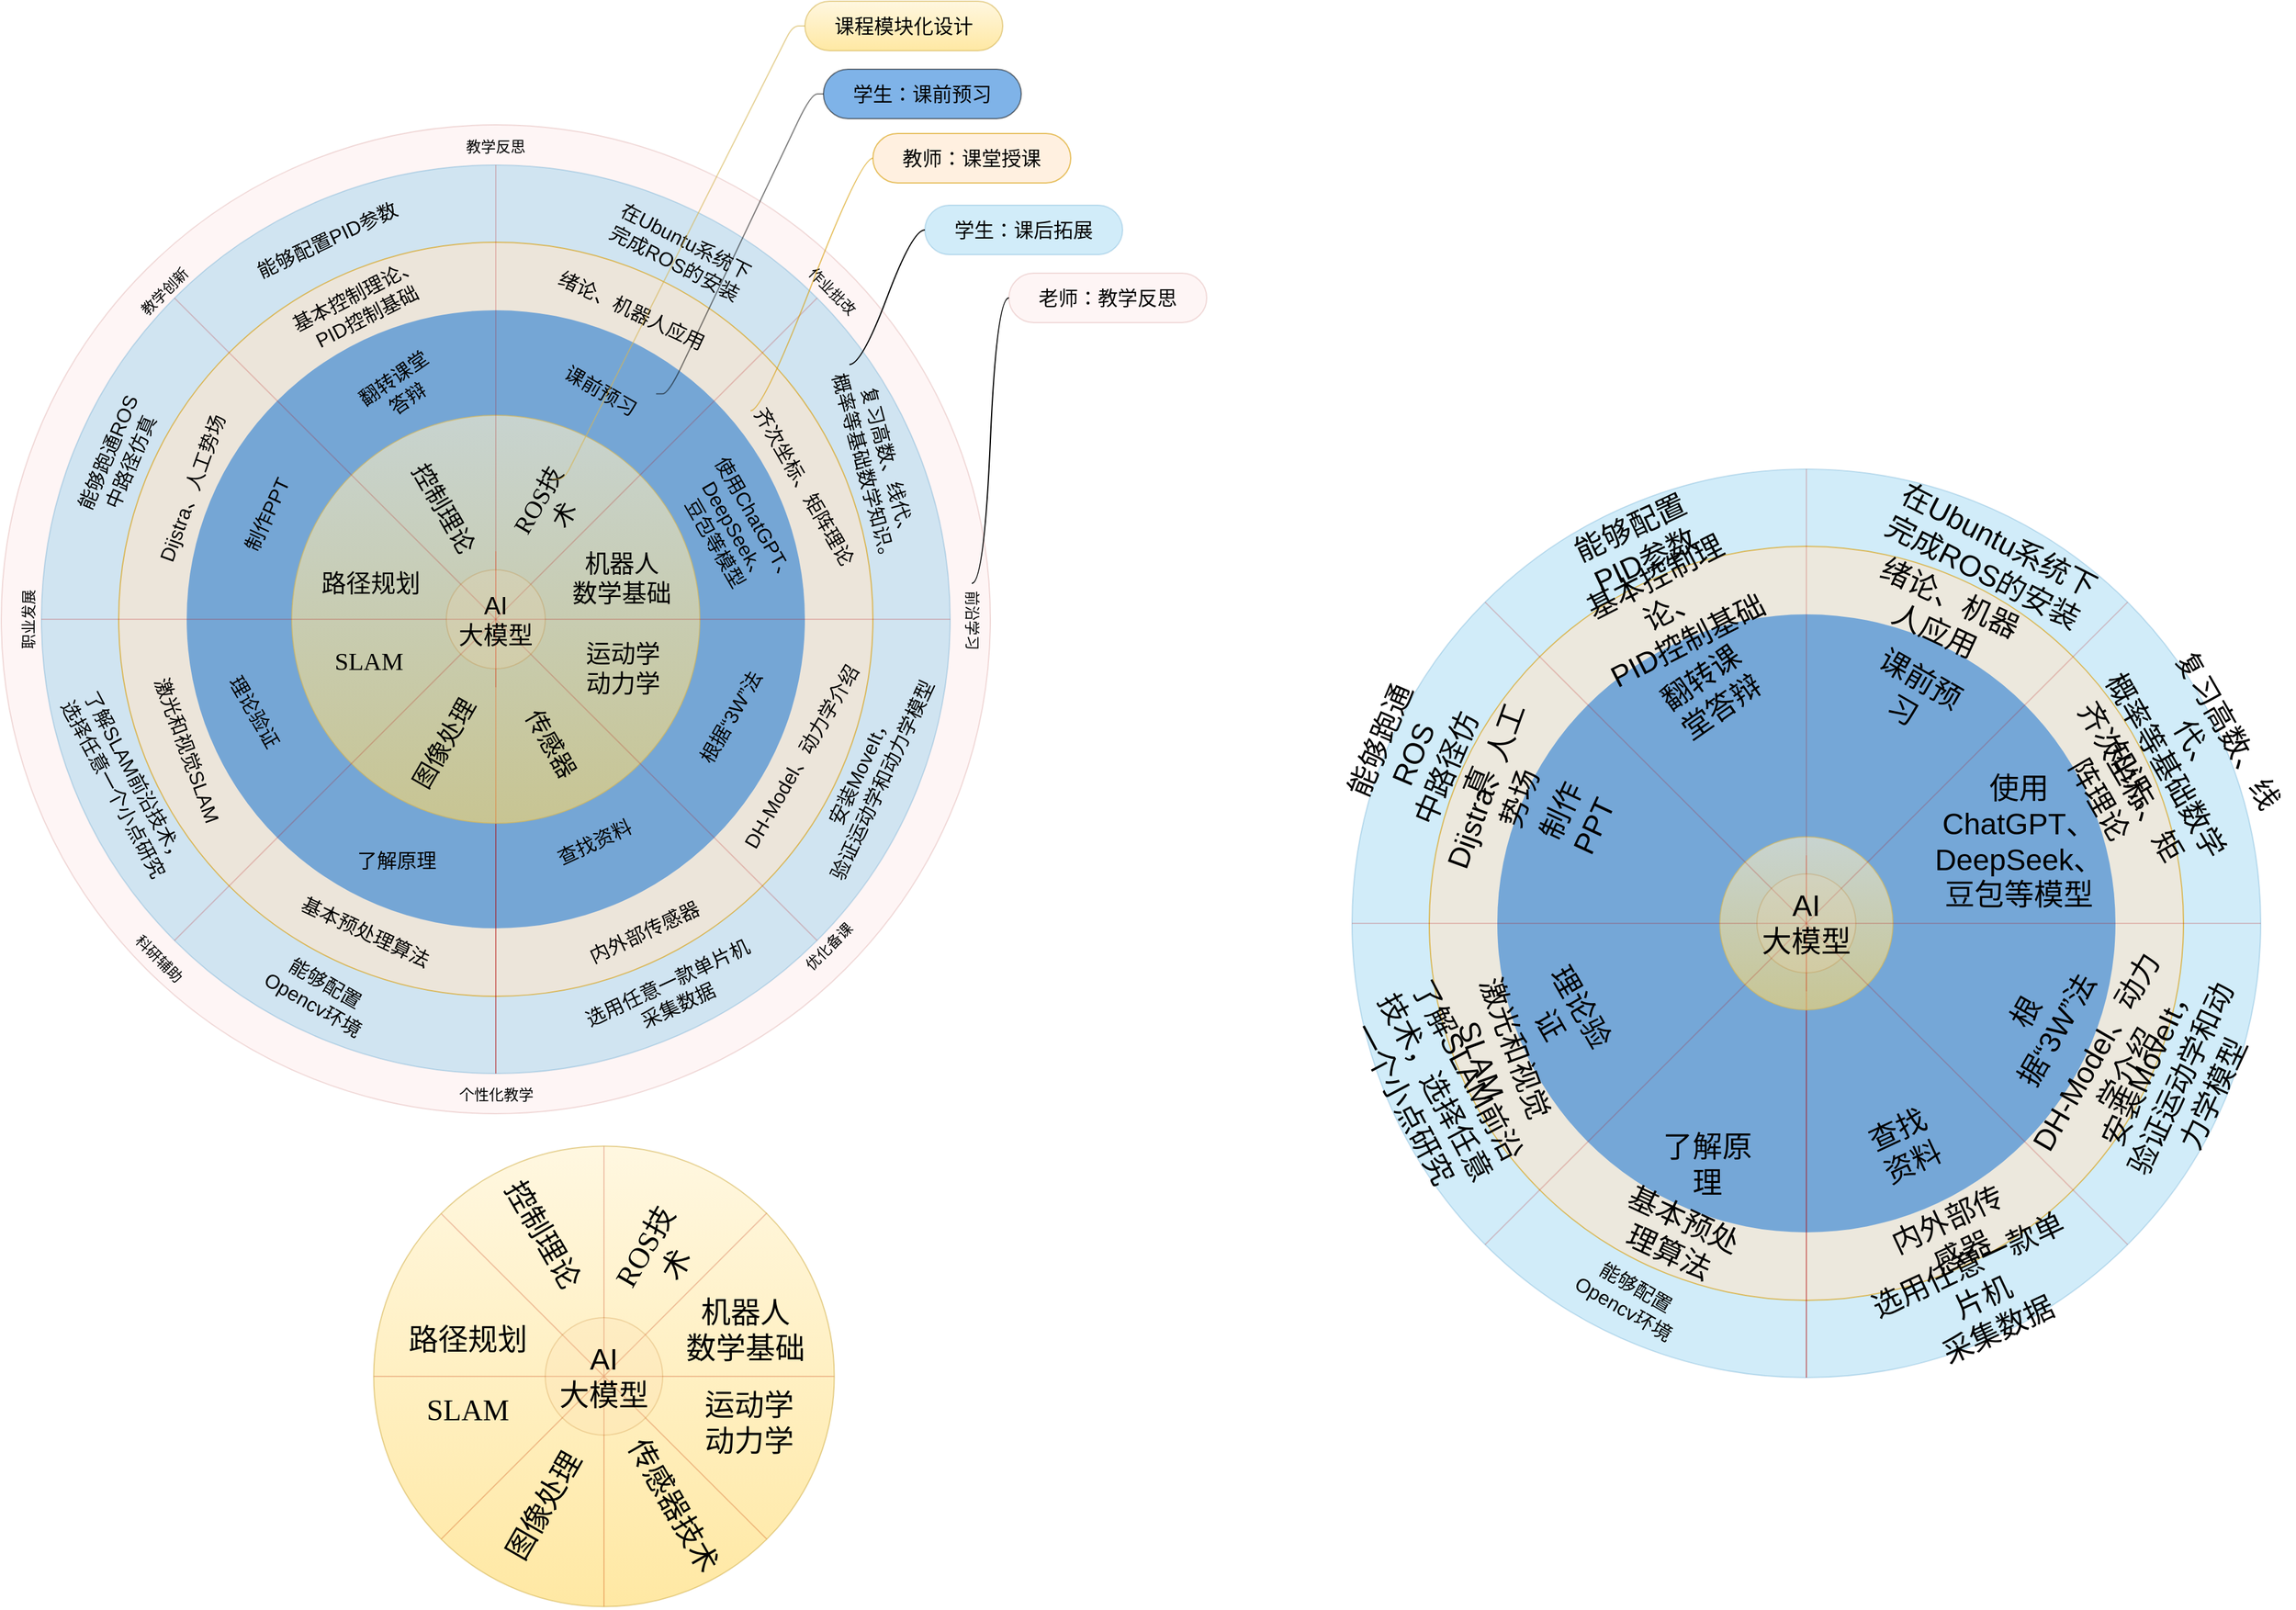 <mxfile version="26.0.14">
  <diagram name="Page-1" id="3e8102d1-ef87-2e61-34e1-82d9a586fe2e">
    <mxGraphModel dx="1434" dy="1596" grid="1" gridSize="10" guides="1" tooltips="1" connect="1" arrows="1" fold="1" page="1" pageScale="1" pageWidth="1100" pageHeight="850" background="none" math="1" shadow="0">
      <root>
        <mxCell id="0" />
        <mxCell id="1" parent="0" />
        <mxCell id="ZP9dMkIUFEcNXo-w45km-23" value="" style="endArrow=none;html=1;rounded=0;entryX=1;entryY=1;entryDx=0;entryDy=0;opacity=50;strokeColor=#B20000;align=center;verticalAlign=middle;fontFamily=Helvetica;fontSize=11;fontColor=default;labelBackgroundColor=default;fillColor=#e51400;exitX=0;exitY=0;exitDx=0;exitDy=0;" edge="1" parent="1" source="ZP9dMkIUFEcNXo-w45km-2" target="ZP9dMkIUFEcNXo-w45km-2">
          <mxGeometry width="50" height="50" relative="1" as="geometry">
            <mxPoint x="531" y="1134" as="sourcePoint" />
            <mxPoint x="794.199" y="870.401" as="targetPoint" />
          </mxGeometry>
        </mxCell>
        <mxCell id="ZP9dMkIUFEcNXo-w45km-21" value="" style="endArrow=none;html=1;rounded=0;entryX=1;entryY=0.5;entryDx=0;entryDy=0;opacity=50;strokeColor=#B20000;align=center;verticalAlign=middle;fontFamily=Helvetica;fontSize=11;fontColor=default;labelBackgroundColor=default;fillColor=#e51400;exitX=0;exitY=0.5;exitDx=0;exitDy=0;" edge="1" parent="1" source="ZP9dMkIUFEcNXo-w45km-2" target="ZP9dMkIUFEcNXo-w45km-2">
          <mxGeometry width="50" height="50" relative="1" as="geometry">
            <mxPoint x="511" y="1114" as="sourcePoint" />
            <mxPoint x="774.199" y="850.401" as="targetPoint" />
          </mxGeometry>
        </mxCell>
        <mxCell id="ZP9dMkIUFEcNXo-w45km-19" value="" style="endArrow=none;html=1;rounded=0;entryX=1;entryY=0;entryDx=0;entryDy=0;opacity=50;strokeColor=#B20000;align=center;verticalAlign=middle;fontFamily=Helvetica;fontSize=11;fontColor=default;labelBackgroundColor=default;fillColor=#e51400;exitX=0;exitY=1;exitDx=0;exitDy=0;" edge="1" parent="1" source="ZP9dMkIUFEcNXo-w45km-2">
          <mxGeometry width="50" height="50" relative="1" as="geometry">
            <mxPoint x="505" y="1104.6" as="sourcePoint" />
            <mxPoint x="764.199" y="840.401" as="targetPoint" />
          </mxGeometry>
        </mxCell>
        <mxCell id="ZP9dMkIUFEcNXo-w45km-22" value="" style="endArrow=none;html=1;rounded=0;entryX=0.5;entryY=0;entryDx=0;entryDy=0;opacity=50;strokeColor=#B20000;align=center;verticalAlign=middle;fontFamily=Helvetica;fontSize=11;fontColor=default;labelBackgroundColor=default;fillColor=#e51400;exitX=0.5;exitY=1;exitDx=0;exitDy=0;" edge="1" parent="1" source="ZP9dMkIUFEcNXo-w45km-2" target="ZP9dMkIUFEcNXo-w45km-2">
          <mxGeometry width="50" height="50" relative="1" as="geometry">
            <mxPoint x="521" y="1124" as="sourcePoint" />
            <mxPoint x="784.199" y="860.401" as="targetPoint" />
          </mxGeometry>
        </mxCell>
        <mxCell id="ZP9dMkIUFEcNXo-w45km-2" value="" style="ellipse;whiteSpace=wrap;html=1;aspect=fixed;fillColor=#fff2cc;gradientColor=#ffd966;strokeColor=#d6b656;opacity=60;fontSize=24;" vertex="1" parent="1">
          <mxGeometry x="446.25" y="786.25" width="372.5" height="372.5" as="geometry" />
        </mxCell>
        <mxCell id="Qo9rTc8Vc66NQw80wVvB-3" value="" style="ellipse;whiteSpace=wrap;html=1;aspect=fixed;fillColor=#f8cecc;strokeColor=#b85450;opacity=20;" parent="1" vertex="1">
          <mxGeometry x="145" y="-40" width="800" height="800" as="geometry" />
        </mxCell>
        <mxCell id="T1doIEQyFVwWhVVJHX3b-1" value="" style="ellipse;whiteSpace=wrap;html=1;aspect=fixed;fillColor=#1ba1e2;fontColor=#ffffff;strokeColor=#006EAF;opacity=20;" parent="1" vertex="1">
          <mxGeometry x="177.5" y="-7.5" width="735" height="735" as="geometry" />
        </mxCell>
        <mxCell id="kgX0nDSww72TRnQ_sGR9-2" value="" style="ellipse;whiteSpace=wrap;html=1;aspect=fixed;fillColor=#ffe6cc;strokeColor=#d79b00;opacity=60;" parent="1" vertex="1">
          <mxGeometry x="240" y="55" width="610" height="610" as="geometry" />
        </mxCell>
        <mxCell id="70666756c84bb93c-1" value="" style="ellipse;whiteSpace=wrap;html=1;rounded=0;shadow=0;comic=0;strokeWidth=1;fontFamily=Verdana;fontSize=14;strokeColor=none;fillColor=#0069D1;opacity=50;" parent="1" vertex="1">
          <mxGeometry x="295" y="110" width="500" height="500" as="geometry" />
        </mxCell>
        <mxCell id="kgX0nDSww72TRnQ_sGR9-15" value="" style="endArrow=none;html=1;rounded=0;entryX=0.5;entryY=0;entryDx=0;entryDy=0;opacity=50;fillColor=#e51400;strokeColor=#B20000;exitX=0.5;exitY=1;exitDx=0;exitDy=0;" parent="1" source="T1doIEQyFVwWhVVJHX3b-1" edge="1">
          <mxGeometry width="50" height="50" relative="1" as="geometry">
            <mxPoint x="545" y="665" as="sourcePoint" />
            <mxPoint x="545" y="305" as="targetPoint" />
          </mxGeometry>
        </mxCell>
        <mxCell id="kgX0nDSww72TRnQ_sGR9-16" value="" style="ellipse;whiteSpace=wrap;html=1;aspect=fixed;fillColor=#fff2cc;gradientColor=#ffd966;strokeColor=#d6b656;opacity=60;" parent="1" vertex="1">
          <mxGeometry x="380" y="195" width="330" height="330" as="geometry" />
        </mxCell>
        <mxCell id="kgX0nDSww72TRnQ_sGR9-6" value="" style="endArrow=none;html=1;rounded=0;entryX=1;entryY=0;entryDx=0;entryDy=0;opacity=20;fillColor=#e51400;strokeColor=#B20000;exitX=0;exitY=1;exitDx=0;exitDy=0;" parent="1" source="T1doIEQyFVwWhVVJHX3b-1" target="T1doIEQyFVwWhVVJHX3b-1" edge="1">
          <mxGeometry width="50" height="50" relative="1" as="geometry">
            <mxPoint x="545" y="360" as="sourcePoint" />
            <mxPoint x="590" y="310" as="targetPoint" />
          </mxGeometry>
        </mxCell>
        <mxCell id="kgX0nDSww72TRnQ_sGR9-12" value="" style="endArrow=none;html=1;rounded=0;entryX=0.5;entryY=0;entryDx=0;entryDy=0;opacity=20;fillColor=#e51400;strokeColor=#B20000;exitX=0.5;exitY=1;exitDx=0;exitDy=0;" parent="1" target="T1doIEQyFVwWhVVJHX3b-1" edge="1">
          <mxGeometry width="50" height="50" relative="1" as="geometry">
            <mxPoint x="545" y="415" as="sourcePoint" />
            <mxPoint x="809" y="204" as="targetPoint" />
          </mxGeometry>
        </mxCell>
        <mxCell id="kgX0nDSww72TRnQ_sGR9-13" value="" style="endArrow=none;html=1;rounded=0;entryX=0;entryY=0;entryDx=0;entryDy=0;opacity=20;fillColor=#e51400;strokeColor=#B20000;exitX=1;exitY=1;exitDx=0;exitDy=0;" parent="1" source="T1doIEQyFVwWhVVJHX3b-1" target="T1doIEQyFVwWhVVJHX3b-1" edge="1">
          <mxGeometry width="50" height="50" relative="1" as="geometry">
            <mxPoint x="540" y="360" as="sourcePoint" />
            <mxPoint x="819" y="214" as="targetPoint" />
          </mxGeometry>
        </mxCell>
        <mxCell id="kgX0nDSww72TRnQ_sGR9-7" value="" style="endArrow=none;html=1;rounded=0;entryX=1;entryY=0.5;entryDx=0;entryDy=0;opacity=20;fillColor=#e51400;strokeColor=#B20000;exitX=0;exitY=0.5;exitDx=0;exitDy=0;" parent="1" source="T1doIEQyFVwWhVVJHX3b-1" target="T1doIEQyFVwWhVVJHX3b-1" edge="1">
          <mxGeometry width="50" height="50" relative="1" as="geometry">
            <mxPoint x="545" y="360" as="sourcePoint" />
            <mxPoint x="759" y="154" as="targetPoint" />
          </mxGeometry>
        </mxCell>
        <mxCell id="kgX0nDSww72TRnQ_sGR9-17" value="AI&lt;div&gt;大模型&lt;/div&gt;" style="ellipse;whiteSpace=wrap;html=1;aspect=fixed;fontSize=20;fillColor=#fad7ac;strokeColor=#b46504;opacity=20;" parent="1" vertex="1">
          <mxGeometry x="505" y="320" width="80" height="80" as="geometry" />
        </mxCell>
        <mxCell id="kgX0nDSww72TRnQ_sGR9-22" value="&lt;span style=&quot;font-family: 宋体; text-align: justify;&quot;&gt;ROS技术&lt;/span&gt;" style="rounded=0;whiteSpace=wrap;html=1;fontSize=20;strokeColor=none;rotation=-60;opacity=0;" parent="1" vertex="1">
          <mxGeometry x="549" y="259" width="80" height="20" as="geometry" />
        </mxCell>
        <mxCell id="kgX0nDSww72TRnQ_sGR9-24" value="&lt;span style=&quot;font-family: 宋体; text-align: justify;&quot;&gt;机器人&lt;/span&gt;&lt;div&gt;&lt;span style=&quot;font-family: 宋体; text-align: justify;&quot;&gt;数学基础&lt;/span&gt;&lt;/div&gt;" style="rounded=0;whiteSpace=wrap;html=1;fontSize=20;strokeColor=none;opacity=0;" parent="1" vertex="1">
          <mxGeometry x="602" y="306" width="90" height="40" as="geometry" />
        </mxCell>
        <mxCell id="kgX0nDSww72TRnQ_sGR9-25" value="&lt;span style=&quot;font-family: 宋体; text-align: justify;&quot;&gt;运动学&lt;/span&gt;&lt;div&gt;&lt;span style=&quot;font-family: 宋体; text-align: justify;&quot;&gt;动力学&lt;/span&gt;&lt;/div&gt;" style="rounded=0;whiteSpace=wrap;html=1;fontSize=20;strokeColor=none;opacity=0;" parent="1" vertex="1">
          <mxGeometry x="603" y="379" width="90" height="40" as="geometry" />
        </mxCell>
        <mxCell id="kgX0nDSww72TRnQ_sGR9-26" value="&lt;span style=&quot;font-family: 宋体; text-align: justify;&quot;&gt;传感器&lt;/span&gt;" style="rounded=0;whiteSpace=wrap;html=1;fontSize=20;strokeColor=none;rotation=60;opacity=0;" parent="1" vertex="1">
          <mxGeometry x="547.5" y="450" width="85" height="20" as="geometry" />
        </mxCell>
        <mxCell id="kgX0nDSww72TRnQ_sGR9-27" value="&lt;span style=&quot;font-family: 宋体; text-align: justify;&quot;&gt;图像处理&lt;/span&gt;" style="rounded=0;whiteSpace=wrap;html=1;fontSize=20;strokeColor=none;rotation=-60;opacity=0;" parent="1" vertex="1">
          <mxGeometry x="460" y="450" width="85" height="20" as="geometry" />
        </mxCell>
        <mxCell id="kgX0nDSww72TRnQ_sGR9-28" value="&lt;span style=&quot;font-family: 宋体; text-align: justify;&quot;&gt;路径规划&lt;/span&gt;" style="rounded=0;whiteSpace=wrap;html=1;fontSize=20;strokeColor=none;opacity=0;" parent="1" vertex="1">
          <mxGeometry x="399" y="320" width="90" height="20" as="geometry" />
        </mxCell>
        <mxCell id="kgX0nDSww72TRnQ_sGR9-30" value="&lt;span style=&quot;font-family: 宋体; text-align: justify;&quot;&gt;控制理论&lt;/span&gt;" style="rounded=0;whiteSpace=wrap;html=1;fontSize=20;strokeColor=none;rotation=60;opacity=0;" parent="1" vertex="1">
          <mxGeometry x="461" y="260" width="85" height="20" as="geometry" />
        </mxCell>
        <mxCell id="kgX0nDSww72TRnQ_sGR9-31" value="&lt;span style=&quot;font-family: 宋体; text-align: justify;&quot;&gt;SLAM&lt;/span&gt;" style="rounded=0;whiteSpace=wrap;html=1;fontSize=20;strokeColor=none;opacity=0;" parent="1" vertex="1">
          <mxGeometry x="400" y="383" width="85" height="20" as="geometry" />
        </mxCell>
        <mxCell id="kgX0nDSww72TRnQ_sGR9-44" value="课前预习" style="text;html=1;align=center;verticalAlign=middle;whiteSpace=wrap;rounded=0;fontSize=16;rotation=30;" parent="1" vertex="1">
          <mxGeometry x="590" y="155" width="80" height="40" as="geometry" />
        </mxCell>
        <mxCell id="kgX0nDSww72TRnQ_sGR9-45" value="使用ChatGPT、DeepSeek、&lt;div&gt;豆包等模型&lt;/div&gt;" style="text;html=1;align=center;verticalAlign=middle;whiteSpace=wrap;rounded=0;rotation=60;fontSize=16;" parent="1" vertex="1">
          <mxGeometry x="669" y="259" width="140" height="60" as="geometry" />
        </mxCell>
        <mxCell id="kgX0nDSww72TRnQ_sGR9-46" value="根据“3W”法" style="text;html=1;align=center;verticalAlign=middle;whiteSpace=wrap;rounded=0;rotation=-60;fontSize=16;" parent="1" vertex="1">
          <mxGeometry x="690" y="428" width="90" height="22" as="geometry" />
        </mxCell>
        <mxCell id="kgX0nDSww72TRnQ_sGR9-48" value="翻转课堂答辩" style="text;html=1;align=center;verticalAlign=middle;whiteSpace=wrap;rounded=0;fontSize=16;rotation=-35;" parent="1" vertex="1">
          <mxGeometry x="428" y="152" width="80" height="42" as="geometry" />
        </mxCell>
        <mxCell id="kgX0nDSww72TRnQ_sGR9-51" value="查找资料" style="text;html=1;align=center;verticalAlign=middle;whiteSpace=wrap;rounded=0;fontSize=16;rotation=-25;" parent="1" vertex="1">
          <mxGeometry x="590" y="525" width="70" height="30" as="geometry" />
        </mxCell>
        <mxCell id="kgX0nDSww72TRnQ_sGR9-52" value="了解原理" style="text;html=1;align=center;verticalAlign=middle;whiteSpace=wrap;rounded=0;fontSize=16;" parent="1" vertex="1">
          <mxGeometry x="425" y="540" width="80" height="30" as="geometry" />
        </mxCell>
        <mxCell id="kgX0nDSww72TRnQ_sGR9-54" value="理论验证" style="text;html=1;align=center;verticalAlign=middle;whiteSpace=wrap;rounded=0;fontSize=16;rotation=60;" parent="1" vertex="1">
          <mxGeometry x="310" y="420" width="80" height="30" as="geometry" />
        </mxCell>
        <mxCell id="kgX0nDSww72TRnQ_sGR9-55" value="制作PPT" style="text;html=1;align=center;verticalAlign=middle;whiteSpace=wrap;rounded=0;fontSize=16;rotation=-65;" parent="1" vertex="1">
          <mxGeometry x="320" y="260" width="80" height="30" as="geometry" />
        </mxCell>
        <mxCell id="T1doIEQyFVwWhVVJHX3b-3" value="在Ubuntu系统下&lt;div&gt;完成ROS的安装&lt;/div&gt;" style="text;html=1;align=center;verticalAlign=middle;whiteSpace=wrap;rounded=0;fontSize=16;rotation=27;" parent="1" vertex="1">
          <mxGeometry x="602" y="40" width="185" height="45" as="geometry" />
        </mxCell>
        <mxCell id="T1doIEQyFVwWhVVJHX3b-4" value="复习高数、线代、&lt;div&gt;概率等基础数学知识。&lt;/div&gt;" style="text;html=1;align=center;verticalAlign=middle;whiteSpace=wrap;rounded=0;fontSize=16;rotation=75;" parent="1" vertex="1">
          <mxGeometry x="768" y="221" width="170" height="30" as="geometry" />
        </mxCell>
        <mxCell id="T1doIEQyFVwWhVVJHX3b-5" value="安装MoveIt，&lt;div&gt;验证运动学和动力学模型&lt;/div&gt;" style="text;html=1;align=center;verticalAlign=middle;whiteSpace=wrap;rounded=0;fontSize=16;rotation=-65;" parent="1" vertex="1">
          <mxGeometry x="758" y="463" width="180" height="45" as="geometry" />
        </mxCell>
        <mxCell id="T1doIEQyFVwWhVVJHX3b-6" value="绪论、机器人应用" style="text;html=1;align=center;verticalAlign=middle;whiteSpace=wrap;rounded=0;fontSize=16;rotation=25;" parent="1" vertex="1">
          <mxGeometry x="590" y="95" width="130" height="30" as="geometry" />
        </mxCell>
        <mxCell id="T1doIEQyFVwWhVVJHX3b-7" value="齐次坐标、矩阵理论" style="text;html=1;align=center;verticalAlign=middle;whiteSpace=wrap;rounded=0;fontSize=16;rotation=60;" parent="1" vertex="1">
          <mxGeometry x="720" y="237.5" width="150" height="30" as="geometry" />
        </mxCell>
        <mxCell id="T1doIEQyFVwWhVVJHX3b-8" value="DH-Model、动力学介绍" style="text;html=1;align=center;verticalAlign=middle;whiteSpace=wrap;rounded=0;fontSize=16;rotation=-60;" parent="1" vertex="1">
          <mxGeometry x="692" y="456" width="200" height="30" as="geometry" />
        </mxCell>
        <mxCell id="T1doIEQyFVwWhVVJHX3b-9" value="内外部传感器" style="text;html=1;align=center;verticalAlign=middle;whiteSpace=wrap;rounded=0;fontSize=16;rotation=-25;" parent="1" vertex="1">
          <mxGeometry x="610" y="590" width="110" height="45" as="geometry" />
        </mxCell>
        <mxCell id="T1doIEQyFVwWhVVJHX3b-10" value="选用任意一款单片机&lt;div&gt;采集数据&lt;/div&gt;" style="text;html=1;align=center;verticalAlign=middle;whiteSpace=wrap;rounded=0;fontSize=16;rotation=-25;" parent="1" vertex="1">
          <mxGeometry x="603" y="640" width="170" height="45" as="geometry" />
        </mxCell>
        <mxCell id="T1doIEQyFVwWhVVJHX3b-11" value="基本预处理算法" style="text;html=1;align=center;verticalAlign=middle;whiteSpace=wrap;rounded=0;fontSize=16;rotation=25;" parent="1" vertex="1">
          <mxGeometry x="380" y="590" width="120" height="45" as="geometry" />
        </mxCell>
        <mxCell id="T1doIEQyFVwWhVVJHX3b-12" value="能够配置&lt;div&gt;Opencv环境&lt;/div&gt;" style="text;html=1;align=center;verticalAlign=middle;whiteSpace=wrap;rounded=0;fontSize=16;rotation=30;" parent="1" vertex="1">
          <mxGeometry x="300" y="640" width="205" height="45" as="geometry" />
        </mxCell>
        <mxCell id="T1doIEQyFVwWhVVJHX3b-13" value="激光和视觉SLAM" style="text;html=1;align=center;verticalAlign=middle;whiteSpace=wrap;rounded=0;fontSize=16;rotation=70;" parent="1" vertex="1">
          <mxGeometry x="218" y="450" width="155" height="32" as="geometry" />
        </mxCell>
        <mxCell id="T1doIEQyFVwWhVVJHX3b-14" value="了解SLAM前沿技术，选择任意一个小点研究" style="text;html=1;align=center;verticalAlign=middle;whiteSpace=wrap;rounded=0;fontSize=16;rotation=62;" parent="1" vertex="1">
          <mxGeometry x="160" y="470" width="170" height="45" as="geometry" />
        </mxCell>
        <mxCell id="T1doIEQyFVwWhVVJHX3b-15" value="Dijstra、人工势场" style="text;html=1;align=center;verticalAlign=middle;whiteSpace=wrap;rounded=0;fontSize=16;rotation=-70;" parent="1" vertex="1">
          <mxGeometry x="219" y="245.5" width="160" height="16" as="geometry" />
        </mxCell>
        <mxCell id="T1doIEQyFVwWhVVJHX3b-16" value="能够跑通ROS&lt;div&gt;中路径仿真&lt;/div&gt;" style="text;html=1;align=center;verticalAlign=middle;whiteSpace=wrap;rounded=0;fontSize=16;rotation=-67;" parent="1" vertex="1">
          <mxGeometry x="185" y="206" width="110" height="45" as="geometry" />
        </mxCell>
        <mxCell id="T1doIEQyFVwWhVVJHX3b-17" value="基本控制理论、&lt;div&gt;PID控制基础&lt;/div&gt;" style="text;html=1;align=center;verticalAlign=middle;whiteSpace=wrap;rounded=0;fontSize=16;rotation=333;" parent="1" vertex="1">
          <mxGeometry x="361" y="83" width="150" height="45" as="geometry" />
        </mxCell>
        <mxCell id="T1doIEQyFVwWhVVJHX3b-18" value="能够配置PID参数" style="text;html=1;align=center;verticalAlign=middle;whiteSpace=wrap;rounded=0;fontSize=16;rotation=-25;" parent="1" vertex="1">
          <mxGeometry x="346" y="30" width="125" height="45" as="geometry" />
        </mxCell>
        <mxCell id="Qo9rTc8Vc66NQw80wVvB-4" value="教学反思" style="text;html=1;align=center;verticalAlign=middle;whiteSpace=wrap;rounded=0;" parent="1" vertex="1">
          <mxGeometry x="515" y="-37.5" width="60" height="30" as="geometry" />
        </mxCell>
        <mxCell id="Qo9rTc8Vc66NQw80wVvB-5" value="作业批改" style="text;html=1;align=center;verticalAlign=middle;whiteSpace=wrap;rounded=0;rotation=45;" parent="1" vertex="1">
          <mxGeometry x="787" y="80" width="60" height="30" as="geometry" />
        </mxCell>
        <mxCell id="Qo9rTc8Vc66NQw80wVvB-6" value="前沿学习" style="text;html=1;align=center;verticalAlign=middle;whiteSpace=wrap;rounded=0;rotation=90;" parent="1" vertex="1">
          <mxGeometry x="900" y="346" width="60" height="30" as="geometry" />
        </mxCell>
        <mxCell id="Qo9rTc8Vc66NQw80wVvB-9" value="优化备课" style="text;html=1;align=center;verticalAlign=middle;whiteSpace=wrap;rounded=0;rotation=-45;direction=north;" parent="1" vertex="1">
          <mxGeometry x="789.74" y="597.65" width="50.25" height="55" as="geometry" />
        </mxCell>
        <mxCell id="Qo9rTc8Vc66NQw80wVvB-10" value="个性化教学" style="text;html=1;align=center;verticalAlign=middle;whiteSpace=wrap;rounded=0;rotation=0;" parent="1" vertex="1">
          <mxGeometry x="507.5" y="730" width="75" height="30" as="geometry" />
        </mxCell>
        <mxCell id="Qo9rTc8Vc66NQw80wVvB-11" value="科研辅助" style="text;html=1;align=center;verticalAlign=middle;whiteSpace=wrap;rounded=0;rotation=45;" parent="1" vertex="1">
          <mxGeometry x="235" y="620" width="75" height="30" as="geometry" />
        </mxCell>
        <mxCell id="Qo9rTc8Vc66NQw80wVvB-12" value="职业发展" style="text;html=1;align=center;verticalAlign=middle;whiteSpace=wrap;rounded=0;rotation=270;" parent="1" vertex="1">
          <mxGeometry x="130" y="345" width="75" height="30" as="geometry" />
        </mxCell>
        <mxCell id="Qo9rTc8Vc66NQw80wVvB-13" value="教学创新" style="text;html=1;align=center;verticalAlign=middle;whiteSpace=wrap;rounded=0;rotation=315;" parent="1" vertex="1">
          <mxGeometry x="240" y="80" width="75" height="30" as="geometry" />
        </mxCell>
        <mxCell id="Qo9rTc8Vc66NQw80wVvB-16" value="课程模块化设计" style="whiteSpace=wrap;html=1;rounded=1;arcSize=50;align=center;verticalAlign=middle;strokeWidth=1;autosize=1;spacing=4;treeFolding=1;treeMoving=1;newEdgeStyle={&quot;edgeStyle&quot;:&quot;entityRelationEdgeStyle&quot;,&quot;startArrow&quot;:&quot;none&quot;,&quot;endArrow&quot;:&quot;none&quot;,&quot;segment&quot;:10,&quot;curved&quot;:1,&quot;sourcePerimeterSpacing&quot;:0,&quot;targetPerimeterSpacing&quot;:0};opacity=60;strokeColor=#d6b656;fontFamily=Helvetica;fontSize=16;fontColor=default;fillColor=#fff2cc;gradientColor=#ffd966;" parent="1" vertex="1">
          <mxGeometry x="795" y="-140" width="160" height="40" as="geometry" />
        </mxCell>
        <mxCell id="Qo9rTc8Vc66NQw80wVvB-17" value="" style="edgeStyle=entityRelationEdgeStyle;startArrow=none;endArrow=none;segment=10;curved=0;sourcePerimeterSpacing=0;targetPerimeterSpacing=0;rounded=1;strokeColor=#d6b656;exitX=0.75;exitY=0;exitDx=0;exitDy=0;opacity=60;align=center;verticalAlign=middle;fontFamily=Helvetica;fontSize=12;fontColor=default;fillColor=#fff2cc;gradientColor=#ffd966;" parent="1" source="kgX0nDSww72TRnQ_sGR9-22" target="Qo9rTc8Vc66NQw80wVvB-16" edge="1">
          <mxGeometry relative="1" as="geometry">
            <mxPoint x="810" y="-50" as="sourcePoint" />
            <Array as="points">
              <mxPoint x="930" y="-50" />
              <mxPoint x="830" y="-110" />
              <mxPoint x="930" y="-30" />
              <mxPoint x="920" y="-30" />
              <mxPoint x="920" y="-30" />
              <mxPoint x="840" y="-110" />
              <mxPoint x="830" y="-120" />
              <mxPoint x="800" y="-120" />
              <mxPoint x="900" y="-30" />
              <mxPoint x="810" y="-50" />
              <mxPoint x="750" y="-90" />
              <mxPoint x="950" y="-50" />
              <mxPoint x="860" y="-110" />
            </Array>
          </mxGeometry>
        </mxCell>
        <mxCell id="Qo9rTc8Vc66NQw80wVvB-21" value="学生：课前预习" style="whiteSpace=wrap;html=1;rounded=1;arcSize=50;align=center;verticalAlign=middle;strokeWidth=1;autosize=1;spacing=4;treeFolding=1;treeMoving=1;newEdgeStyle={&quot;edgeStyle&quot;:&quot;entityRelationEdgeStyle&quot;,&quot;startArrow&quot;:&quot;none&quot;,&quot;endArrow&quot;:&quot;none&quot;,&quot;segment&quot;:10,&quot;curved&quot;:1,&quot;sourcePerimeterSpacing&quot;:0,&quot;targetPerimeterSpacing&quot;:0};shadow=0;comic=0;opacity=50;fontFamily=Verdana;fontSize=16;fontColor=default;fillColor=#0069D1;" parent="1" vertex="1">
          <mxGeometry x="810" y="-85" width="160" height="40" as="geometry" />
        </mxCell>
        <mxCell id="Qo9rTc8Vc66NQw80wVvB-22" value="" style="edgeStyle=entityRelationEdgeStyle;startArrow=none;endArrow=none;segment=10;sourcePerimeterSpacing=0;targetPerimeterSpacing=0;rounded=1;exitX=1;exitY=0;exitDx=0;exitDy=0;shadow=0;comic=0;opacity=50;strokeWidth=1;align=center;verticalAlign=middle;fontFamily=Verdana;fontSize=16;fontColor=default;fillColor=#0069D1;strokeColor=default;spacing=4;arcSize=50;autosize=1;" parent="1" source="kgX0nDSww72TRnQ_sGR9-44" target="Qo9rTc8Vc66NQw80wVvB-21" edge="1">
          <mxGeometry relative="1" as="geometry">
            <mxPoint x="835" y="-26" as="sourcePoint" />
          </mxGeometry>
        </mxCell>
        <mxCell id="Qo9rTc8Vc66NQw80wVvB-23" value="教师：课堂授课" style="whiteSpace=wrap;html=1;rounded=1;arcSize=50;align=center;verticalAlign=middle;strokeWidth=1;autosize=1;spacing=4;treeFolding=1;treeMoving=1;newEdgeStyle={&quot;edgeStyle&quot;:&quot;entityRelationEdgeStyle&quot;,&quot;startArrow&quot;:&quot;none&quot;,&quot;endArrow&quot;:&quot;none&quot;,&quot;segment&quot;:10,&quot;curved&quot;:1,&quot;sourcePerimeterSpacing&quot;:0,&quot;targetPerimeterSpacing&quot;:0};opacity=60;strokeColor=#d79b00;fontFamily=Helvetica;fontSize=16;fontColor=default;fillColor=#ffe6cc;" parent="1" vertex="1">
          <mxGeometry x="850" y="-33" width="160" height="40" as="geometry" />
        </mxCell>
        <mxCell id="Qo9rTc8Vc66NQw80wVvB-24" value="" style="edgeStyle=entityRelationEdgeStyle;startArrow=none;endArrow=none;segment=10;curved=1;sourcePerimeterSpacing=0;targetPerimeterSpacing=0;rounded=0;exitX=0;exitY=0.75;exitDx=0;exitDy=0;opacity=60;strokeColor=#d79b00;align=center;verticalAlign=middle;fontFamily=Helvetica;fontSize=12;fontColor=default;fillColor=#ffe6cc;" parent="1" source="T1doIEQyFVwWhVVJHX3b-7" target="Qo9rTc8Vc66NQw80wVvB-23" edge="1">
          <mxGeometry relative="1" as="geometry">
            <mxPoint x="850" y="14" as="sourcePoint" />
            <Array as="points">
              <mxPoint x="810" y="30" />
              <mxPoint x="830" />
              <mxPoint x="820" y="10" />
              <mxPoint x="860" y="40" />
              <mxPoint x="820" y="30" />
              <mxPoint x="790" y="40" />
              <mxPoint x="810" y="10" />
              <mxPoint x="800" y="14" />
              <mxPoint x="860" y="50" />
              <mxPoint x="790" y="30" />
              <mxPoint x="760" y="70" />
              <mxPoint x="720" y="150" />
            </Array>
          </mxGeometry>
        </mxCell>
        <mxCell id="Qo9rTc8Vc66NQw80wVvB-25" value="学生：课后拓展" style="whiteSpace=wrap;html=1;rounded=1;arcSize=50;align=center;verticalAlign=middle;strokeWidth=1;autosize=1;spacing=4;treeFolding=1;treeMoving=1;newEdgeStyle={&quot;edgeStyle&quot;:&quot;entityRelationEdgeStyle&quot;,&quot;startArrow&quot;:&quot;none&quot;,&quot;endArrow&quot;:&quot;none&quot;,&quot;segment&quot;:10,&quot;curved&quot;:1,&quot;sourcePerimeterSpacing&quot;:0,&quot;targetPerimeterSpacing&quot;:0};opacity=20;strokeColor=#006EAF;fontFamily=Helvetica;fontSize=16;fontColor=light-dark(#000000, #121212);fillColor=#1ba1e2;gradientColor=none;" parent="1" vertex="1">
          <mxGeometry x="892" y="25" width="160" height="40" as="geometry" />
        </mxCell>
        <mxCell id="Qo9rTc8Vc66NQw80wVvB-26" value="" style="edgeStyle=entityRelationEdgeStyle;startArrow=none;endArrow=none;segment=10;curved=1;sourcePerimeterSpacing=0;targetPerimeterSpacing=0;rounded=0;exitX=0;exitY=0.5;exitDx=0;exitDy=0;" parent="1" source="T1doIEQyFVwWhVVJHX3b-4" target="Qo9rTc8Vc66NQw80wVvB-25" edge="1">
          <mxGeometry relative="1" as="geometry">
            <mxPoint x="833.867" y="183.814" as="sourcePoint" />
            <Array as="points">
              <mxPoint x="840" y="200" />
            </Array>
          </mxGeometry>
        </mxCell>
        <mxCell id="Qo9rTc8Vc66NQw80wVvB-27" value="老师：教学反思" style="whiteSpace=wrap;html=1;rounded=1;arcSize=50;align=center;verticalAlign=middle;strokeWidth=1;autosize=1;spacing=4;treeFolding=1;treeMoving=1;newEdgeStyle={&quot;edgeStyle&quot;:&quot;entityRelationEdgeStyle&quot;,&quot;startArrow&quot;:&quot;none&quot;,&quot;endArrow&quot;:&quot;none&quot;,&quot;segment&quot;:10,&quot;curved&quot;:1,&quot;sourcePerimeterSpacing&quot;:0,&quot;targetPerimeterSpacing&quot;:0};opacity=20;strokeColor=#b85450;fontFamily=Helvetica;fontSize=16;fontColor=default;fillColor=#f8cecc;" parent="1" vertex="1">
          <mxGeometry x="960" y="80" width="160" height="40" as="geometry" />
        </mxCell>
        <mxCell id="Qo9rTc8Vc66NQw80wVvB-28" value="" style="edgeStyle=entityRelationEdgeStyle;startArrow=none;endArrow=none;segment=10;curved=1;sourcePerimeterSpacing=0;targetPerimeterSpacing=0;rounded=0;exitX=0;exitY=0.5;exitDx=0;exitDy=0;" parent="1" source="Qo9rTc8Vc66NQw80wVvB-6" target="Qo9rTc8Vc66NQw80wVvB-27" edge="1">
          <mxGeometry relative="1" as="geometry">
            <mxPoint x="940" y="133" as="sourcePoint" />
            <Array as="points">
              <mxPoint x="920" y="220" />
            </Array>
          </mxGeometry>
        </mxCell>
        <mxCell id="ZP9dMkIUFEcNXo-w45km-4" value="AI&lt;div&gt;大模型&lt;/div&gt;" style="ellipse;whiteSpace=wrap;html=1;aspect=fixed;fontSize=24;fillColor=#fad7ac;strokeColor=#b46504;opacity=20;" vertex="1" parent="1">
          <mxGeometry x="585" y="925" width="95" height="95" as="geometry" />
        </mxCell>
        <mxCell id="ZP9dMkIUFEcNXo-w45km-5" value="&lt;span style=&quot;font-family: 宋体; text-align: justify;&quot;&gt;ROS技术&lt;/span&gt;" style="rounded=0;whiteSpace=wrap;html=1;fontSize=24;strokeColor=none;rotation=-60;opacity=0;" vertex="1" parent="1">
          <mxGeometry x="632.5" y="865" width="91" height="20" as="geometry" />
        </mxCell>
        <mxCell id="ZP9dMkIUFEcNXo-w45km-6" value="&lt;span style=&quot;font-family: 宋体; text-align: justify;&quot;&gt;机器人&lt;/span&gt;&lt;div&gt;&lt;span style=&quot;font-family: 宋体; text-align: justify;&quot;&gt;数学基础&lt;/span&gt;&lt;/div&gt;" style="rounded=0;whiteSpace=wrap;html=1;fontSize=24;strokeColor=none;opacity=0;" vertex="1" parent="1">
          <mxGeometry x="693" y="915" width="108" height="40" as="geometry" />
        </mxCell>
        <mxCell id="ZP9dMkIUFEcNXo-w45km-7" value="&lt;span style=&quot;font-family: 宋体; text-align: justify;&quot;&gt;运动学&lt;/span&gt;&lt;div&gt;&lt;span style=&quot;font-family: 宋体; text-align: justify;&quot;&gt;动力学&lt;/span&gt;&lt;/div&gt;" style="rounded=0;whiteSpace=wrap;html=1;fontSize=24;strokeColor=none;opacity=0;" vertex="1" parent="1">
          <mxGeometry x="705" y="990" width="90" height="40" as="geometry" />
        </mxCell>
        <mxCell id="ZP9dMkIUFEcNXo-w45km-8" value="&lt;span style=&quot;font-family: 宋体; text-align: justify;&quot;&gt;传感器技术&lt;/span&gt;" style="rounded=0;whiteSpace=wrap;html=1;fontSize=24;strokeColor=none;rotation=60;opacity=0;" vertex="1" parent="1">
          <mxGeometry x="627.06" y="1067.84" width="121.88" height="19.31" as="geometry" />
        </mxCell>
        <mxCell id="ZP9dMkIUFEcNXo-w45km-9" value="&lt;span style=&quot;font-family: 宋体; text-align: justify;&quot;&gt;图像处理&lt;/span&gt;" style="rounded=0;whiteSpace=wrap;html=1;fontSize=24;strokeColor=none;rotation=-60;opacity=0;" vertex="1" parent="1">
          <mxGeometry x="533.5" y="1060" width="100" height="35" as="geometry" />
        </mxCell>
        <mxCell id="ZP9dMkIUFEcNXo-w45km-10" value="&lt;span style=&quot;font-family: 宋体; text-align: justify;&quot;&gt;路径规划&lt;/span&gt;" style="rounded=0;whiteSpace=wrap;html=1;fontSize=24;strokeColor=none;opacity=0;" vertex="1" parent="1">
          <mxGeometry x="472" y="930" width="101" height="25" as="geometry" />
        </mxCell>
        <mxCell id="ZP9dMkIUFEcNXo-w45km-11" value="&lt;span style=&quot;font-family: 宋体; text-align: justify;&quot;&gt;控制理论&lt;/span&gt;" style="rounded=0;whiteSpace=wrap;html=1;fontSize=24;strokeColor=none;rotation=60;opacity=0;" vertex="1" parent="1">
          <mxGeometry x="533.5" y="840" width="99" height="35" as="geometry" />
        </mxCell>
        <mxCell id="ZP9dMkIUFEcNXo-w45km-12" value="&lt;span style=&quot;font-family: 宋体; text-align: justify;&quot;&gt;SLAM&lt;/span&gt;" style="rounded=0;whiteSpace=wrap;html=1;fontSize=24;strokeColor=none;opacity=0;" vertex="1" parent="1">
          <mxGeometry x="480" y="990" width="85" height="20" as="geometry" />
        </mxCell>
        <mxCell id="ZP9dMkIUFEcNXo-w45km-26" value="" style="ellipse;whiteSpace=wrap;html=1;aspect=fixed;fillColor=#1ba1e2;fontColor=#ffffff;strokeColor=#006EAF;opacity=20;" vertex="1" parent="1">
          <mxGeometry x="1237.5" y="238.5" width="735" height="735" as="geometry" />
        </mxCell>
        <mxCell id="ZP9dMkIUFEcNXo-w45km-27" value="" style="ellipse;whiteSpace=wrap;html=1;aspect=fixed;fillColor=#ffe6cc;strokeColor=#d79b00;opacity=60;fontSize=24;" vertex="1" parent="1">
          <mxGeometry x="1300" y="301" width="610" height="610" as="geometry" />
        </mxCell>
        <mxCell id="ZP9dMkIUFEcNXo-w45km-28" value="" style="ellipse;whiteSpace=wrap;html=1;rounded=0;shadow=0;comic=0;strokeWidth=1;fontFamily=Verdana;fontSize=24;strokeColor=none;fillColor=#0069D1;opacity=50;" vertex="1" parent="1">
          <mxGeometry x="1355" y="356" width="500" height="500" as="geometry" />
        </mxCell>
        <mxCell id="ZP9dMkIUFEcNXo-w45km-29" value="" style="endArrow=none;html=1;rounded=0;entryX=0.5;entryY=0;entryDx=0;entryDy=0;opacity=50;fillColor=#e51400;strokeColor=#B20000;exitX=0.5;exitY=1;exitDx=0;exitDy=0;" edge="1" parent="1" source="ZP9dMkIUFEcNXo-w45km-26">
          <mxGeometry width="50" height="50" relative="1" as="geometry">
            <mxPoint x="1605" y="911" as="sourcePoint" />
            <mxPoint x="1605" y="551" as="targetPoint" />
          </mxGeometry>
        </mxCell>
        <mxCell id="ZP9dMkIUFEcNXo-w45km-30" value="" style="ellipse;whiteSpace=wrap;html=1;aspect=fixed;fillColor=#fff2cc;gradientColor=#ffd966;strokeColor=#d6b656;opacity=60;fontSize=24;" vertex="1" parent="1">
          <mxGeometry x="1535" y="536" width="140" height="140" as="geometry" />
        </mxCell>
        <mxCell id="ZP9dMkIUFEcNXo-w45km-31" value="" style="endArrow=none;html=1;rounded=0;entryX=1;entryY=0;entryDx=0;entryDy=0;opacity=20;fillColor=#e51400;strokeColor=#B20000;exitX=0;exitY=1;exitDx=0;exitDy=0;fontSize=24;" edge="1" parent="1" source="ZP9dMkIUFEcNXo-w45km-26" target="ZP9dMkIUFEcNXo-w45km-26">
          <mxGeometry width="50" height="50" relative="1" as="geometry">
            <mxPoint x="1605" y="606" as="sourcePoint" />
            <mxPoint x="1650" y="556" as="targetPoint" />
          </mxGeometry>
        </mxCell>
        <mxCell id="ZP9dMkIUFEcNXo-w45km-32" value="" style="endArrow=none;html=1;rounded=0;entryX=0.5;entryY=0;entryDx=0;entryDy=0;opacity=20;fillColor=#e51400;strokeColor=#B20000;exitX=0.5;exitY=1;exitDx=0;exitDy=0;" edge="1" parent="1" target="ZP9dMkIUFEcNXo-w45km-26">
          <mxGeometry width="50" height="50" relative="1" as="geometry">
            <mxPoint x="1605" y="661" as="sourcePoint" />
            <mxPoint x="1869" y="450" as="targetPoint" />
          </mxGeometry>
        </mxCell>
        <mxCell id="ZP9dMkIUFEcNXo-w45km-33" value="" style="endArrow=none;html=1;rounded=0;entryX=0;entryY=0;entryDx=0;entryDy=0;opacity=20;fillColor=#e51400;strokeColor=#B20000;exitX=1;exitY=1;exitDx=0;exitDy=0;fontSize=24;" edge="1" parent="1" source="ZP9dMkIUFEcNXo-w45km-26" target="ZP9dMkIUFEcNXo-w45km-26">
          <mxGeometry width="50" height="50" relative="1" as="geometry">
            <mxPoint x="1600" y="606" as="sourcePoint" />
            <mxPoint x="1879" y="460" as="targetPoint" />
          </mxGeometry>
        </mxCell>
        <mxCell id="ZP9dMkIUFEcNXo-w45km-34" value="" style="endArrow=none;html=1;rounded=0;entryX=1;entryY=0.5;entryDx=0;entryDy=0;opacity=20;fillColor=#e51400;strokeColor=#B20000;exitX=0;exitY=0.5;exitDx=0;exitDy=0;fontSize=24;" edge="1" parent="1" source="ZP9dMkIUFEcNXo-w45km-26" target="ZP9dMkIUFEcNXo-w45km-26">
          <mxGeometry width="50" height="50" relative="1" as="geometry">
            <mxPoint x="1605" y="606" as="sourcePoint" />
            <mxPoint x="1819" y="400" as="targetPoint" />
          </mxGeometry>
        </mxCell>
        <mxCell id="ZP9dMkIUFEcNXo-w45km-35" value="AI&lt;div&gt;大模型&lt;/div&gt;" style="ellipse;whiteSpace=wrap;html=1;aspect=fixed;fontSize=24;fillColor=#fad7ac;strokeColor=#b46504;opacity=20;" vertex="1" parent="1">
          <mxGeometry x="1565" y="566" width="80" height="80" as="geometry" />
        </mxCell>
        <mxCell id="ZP9dMkIUFEcNXo-w45km-44" value="课前预习" style="text;html=1;align=center;verticalAlign=middle;whiteSpace=wrap;rounded=0;fontSize=24;rotation=30;" vertex="1" parent="1">
          <mxGeometry x="1650" y="401" width="80" height="40" as="geometry" />
        </mxCell>
        <mxCell id="ZP9dMkIUFEcNXo-w45km-45" value="使用ChatGPT、DeepSeek、&lt;div&gt;豆包等模型&lt;/div&gt;" style="text;html=1;align=center;verticalAlign=middle;whiteSpace=wrap;rounded=0;rotation=0;fontSize=24;" vertex="1" parent="1">
          <mxGeometry x="1707" y="510" width="140" height="60" as="geometry" />
        </mxCell>
        <mxCell id="ZP9dMkIUFEcNXo-w45km-46" value="根据“3W”法" style="text;html=1;align=center;verticalAlign=middle;whiteSpace=wrap;rounded=0;rotation=-60;fontSize=24;" vertex="1" parent="1">
          <mxGeometry x="1750" y="674" width="90" height="22" as="geometry" />
        </mxCell>
        <mxCell id="ZP9dMkIUFEcNXo-w45km-47" value="翻转课堂答辩" style="text;html=1;align=center;verticalAlign=middle;whiteSpace=wrap;rounded=0;fontSize=24;rotation=-35;" vertex="1" parent="1">
          <mxGeometry x="1488" y="398" width="80" height="42" as="geometry" />
        </mxCell>
        <mxCell id="ZP9dMkIUFEcNXo-w45km-48" value="查找资料" style="text;html=1;align=center;verticalAlign=middle;whiteSpace=wrap;rounded=0;fontSize=24;rotation=-25;" vertex="1" parent="1">
          <mxGeometry x="1650" y="771" width="70" height="30" as="geometry" />
        </mxCell>
        <mxCell id="ZP9dMkIUFEcNXo-w45km-49" value="了解原理" style="text;html=1;align=center;verticalAlign=middle;whiteSpace=wrap;rounded=0;fontSize=24;" vertex="1" parent="1">
          <mxGeometry x="1485" y="786" width="80" height="30" as="geometry" />
        </mxCell>
        <mxCell id="ZP9dMkIUFEcNXo-w45km-50" value="理论验证" style="text;html=1;align=center;verticalAlign=middle;whiteSpace=wrap;rounded=0;fontSize=24;rotation=60;" vertex="1" parent="1">
          <mxGeometry x="1370" y="666" width="80" height="30" as="geometry" />
        </mxCell>
        <mxCell id="ZP9dMkIUFEcNXo-w45km-51" value="制作PPT" style="text;html=1;align=center;verticalAlign=middle;whiteSpace=wrap;rounded=0;fontSize=24;rotation=-65;" vertex="1" parent="1">
          <mxGeometry x="1380" y="506" width="80" height="30" as="geometry" />
        </mxCell>
        <mxCell id="ZP9dMkIUFEcNXo-w45km-52" value="在Ubuntu系统下&lt;div&gt;完成ROS的安装&lt;/div&gt;" style="text;html=1;align=center;verticalAlign=middle;whiteSpace=wrap;rounded=0;fontSize=24;rotation=27;" vertex="1" parent="1">
          <mxGeometry x="1662" y="286" width="185" height="45" as="geometry" />
        </mxCell>
        <mxCell id="ZP9dMkIUFEcNXo-w45km-53" value="复习高数、线代、&lt;div&gt;概率等基础数学知识。&lt;/div&gt;" style="text;html=1;align=center;verticalAlign=middle;whiteSpace=wrap;rounded=0;fontSize=24;rotation=60;" vertex="1" parent="1">
          <mxGeometry x="1823" y="456" width="170" height="30" as="geometry" />
        </mxCell>
        <mxCell id="ZP9dMkIUFEcNXo-w45km-54" value="安装MoveIt，&lt;div&gt;验证运动学和动力学模型&lt;/div&gt;" style="text;html=1;align=center;verticalAlign=middle;whiteSpace=wrap;rounded=0;fontSize=24;rotation=-65;" vertex="1" parent="1">
          <mxGeometry x="1818" y="709" width="180" height="45" as="geometry" />
        </mxCell>
        <mxCell id="ZP9dMkIUFEcNXo-w45km-55" value="绪论、机器人应用" style="text;html=1;align=center;verticalAlign=middle;whiteSpace=wrap;rounded=0;fontSize=24;rotation=25;" vertex="1" parent="1">
          <mxGeometry x="1650" y="341" width="130" height="30" as="geometry" />
        </mxCell>
        <mxCell id="ZP9dMkIUFEcNXo-w45km-56" value="齐次坐标、矩阵理论" style="text;html=1;align=center;verticalAlign=middle;whiteSpace=wrap;rounded=0;fontSize=24;rotation=60;" vertex="1" parent="1">
          <mxGeometry x="1780" y="483.5" width="150" height="30" as="geometry" />
        </mxCell>
        <mxCell id="ZP9dMkIUFEcNXo-w45km-57" value="DH-Model、动力学介绍" style="text;html=1;align=center;verticalAlign=middle;whiteSpace=wrap;rounded=0;fontSize=24;rotation=-60;" vertex="1" parent="1">
          <mxGeometry x="1752" y="702" width="200" height="30" as="geometry" />
        </mxCell>
        <mxCell id="ZP9dMkIUFEcNXo-w45km-58" value="内外部传感器" style="text;html=1;align=center;verticalAlign=middle;whiteSpace=wrap;rounded=0;fontSize=24;rotation=-25;" vertex="1" parent="1">
          <mxGeometry x="1670" y="836" width="110" height="45" as="geometry" />
        </mxCell>
        <mxCell id="ZP9dMkIUFEcNXo-w45km-59" value="选用任意一款单片机&lt;div&gt;采集数据&lt;/div&gt;" style="text;html=1;align=center;verticalAlign=middle;whiteSpace=wrap;rounded=0;fontSize=24;rotation=-25;" vertex="1" parent="1">
          <mxGeometry x="1663" y="886" width="170" height="45" as="geometry" />
        </mxCell>
        <mxCell id="ZP9dMkIUFEcNXo-w45km-60" value="基本预处理算法" style="text;html=1;align=center;verticalAlign=middle;whiteSpace=wrap;rounded=0;fontSize=24;rotation=25;" vertex="1" parent="1">
          <mxGeometry x="1440" y="836" width="120" height="45" as="geometry" />
        </mxCell>
        <mxCell id="ZP9dMkIUFEcNXo-w45km-61" value="能够配置&lt;div&gt;Opencv环境&lt;/div&gt;" style="text;html=1;align=center;verticalAlign=middle;whiteSpace=wrap;rounded=0;fontSize=16;rotation=30;" vertex="1" parent="1">
          <mxGeometry x="1360" y="886" width="205" height="45" as="geometry" />
        </mxCell>
        <mxCell id="ZP9dMkIUFEcNXo-w45km-62" value="激光和视觉SLAM" style="text;html=1;align=center;verticalAlign=middle;whiteSpace=wrap;rounded=0;fontSize=24;rotation=70;" vertex="1" parent="1">
          <mxGeometry x="1278" y="696" width="155" height="32" as="geometry" />
        </mxCell>
        <mxCell id="ZP9dMkIUFEcNXo-w45km-63" value="了解SLAM前沿技术，选择任意一个小点研究" style="text;html=1;align=center;verticalAlign=middle;whiteSpace=wrap;rounded=0;fontSize=24;rotation=62;" vertex="1" parent="1">
          <mxGeometry x="1220" y="716" width="170" height="45" as="geometry" />
        </mxCell>
        <mxCell id="ZP9dMkIUFEcNXo-w45km-64" value="Dijstra、人工势场" style="text;html=1;align=center;verticalAlign=middle;whiteSpace=wrap;rounded=0;fontSize=24;rotation=-70;" vertex="1" parent="1">
          <mxGeometry x="1279" y="491.5" width="160" height="16" as="geometry" />
        </mxCell>
        <mxCell id="ZP9dMkIUFEcNXo-w45km-65" value="能够跑通ROS&lt;div&gt;中路径仿真&lt;/div&gt;" style="text;html=1;align=center;verticalAlign=middle;whiteSpace=wrap;rounded=0;fontSize=24;rotation=-67;" vertex="1" parent="1">
          <mxGeometry x="1245" y="452" width="110" height="45" as="geometry" />
        </mxCell>
        <mxCell id="ZP9dMkIUFEcNXo-w45km-66" value="基本控制理论、&lt;div&gt;PID控制基础&lt;/div&gt;" style="text;html=1;align=center;verticalAlign=middle;whiteSpace=wrap;rounded=0;fontSize=24;rotation=333;" vertex="1" parent="1">
          <mxGeometry x="1421" y="329" width="150" height="45" as="geometry" />
        </mxCell>
        <mxCell id="ZP9dMkIUFEcNXo-w45km-67" value="能够配置PID参数" style="text;html=1;align=center;verticalAlign=middle;whiteSpace=wrap;rounded=0;fontSize=24;rotation=-25;" vertex="1" parent="1">
          <mxGeometry x="1406" y="276" width="125" height="45" as="geometry" />
        </mxCell>
      </root>
    </mxGraphModel>
  </diagram>
</mxfile>
